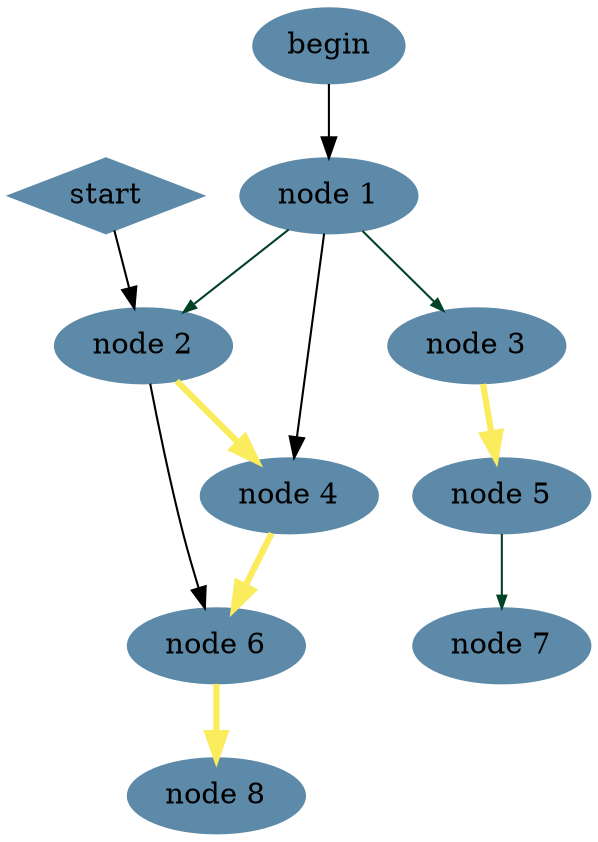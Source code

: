 # date: 2016-02-23 16:02:40
digraph name {
    bgcolor="transparent";
    rankdir=TD; # or LR
    node [style=filled,color="#5D8AA8", fillcolor="#5D8AA8"];

    subgraph c1 {
        edge [color="#004225", arrowsize="0.6", penwidth="1"];
        "node 1" -> "node 3";
        "node 5" -> "node 7";
        "node 1" -> "node 2"; 
        label = "";
    }

    subgraph c2 {
        edge [color="#FBEC5D", arrowsize="1.2", penwidth="3"];
        "node 2" -> "node 4";
        "node 4" -> "node 6";
        "node 3" -> "node 5";
        "node 6" -> "node 8"; 
        label = "";

    }

    begin -> "node 1";
    start -> "node 2";
    "node 1" -> "node 4"
    "node 2" -> "node 6";

    start [shape=diamond];
}

